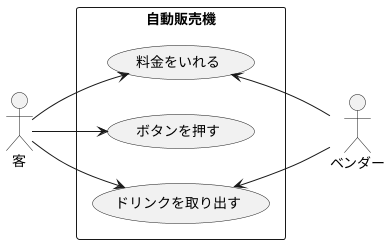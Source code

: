 @startuml  
left to right direction

actor 客
actor ベンダー

rectangle 自動販売機{
    usecase 料金をいれる
    usecase ボタンを押す
    usecase ドリンクを取り出す
}

客 --> 料金をいれる
客 --> ボタンを押す
客 --> ドリンクを取り出す
料金をいれる <-- ベンダー
ドリンクを取り出す <-- ベンダー
@enduml